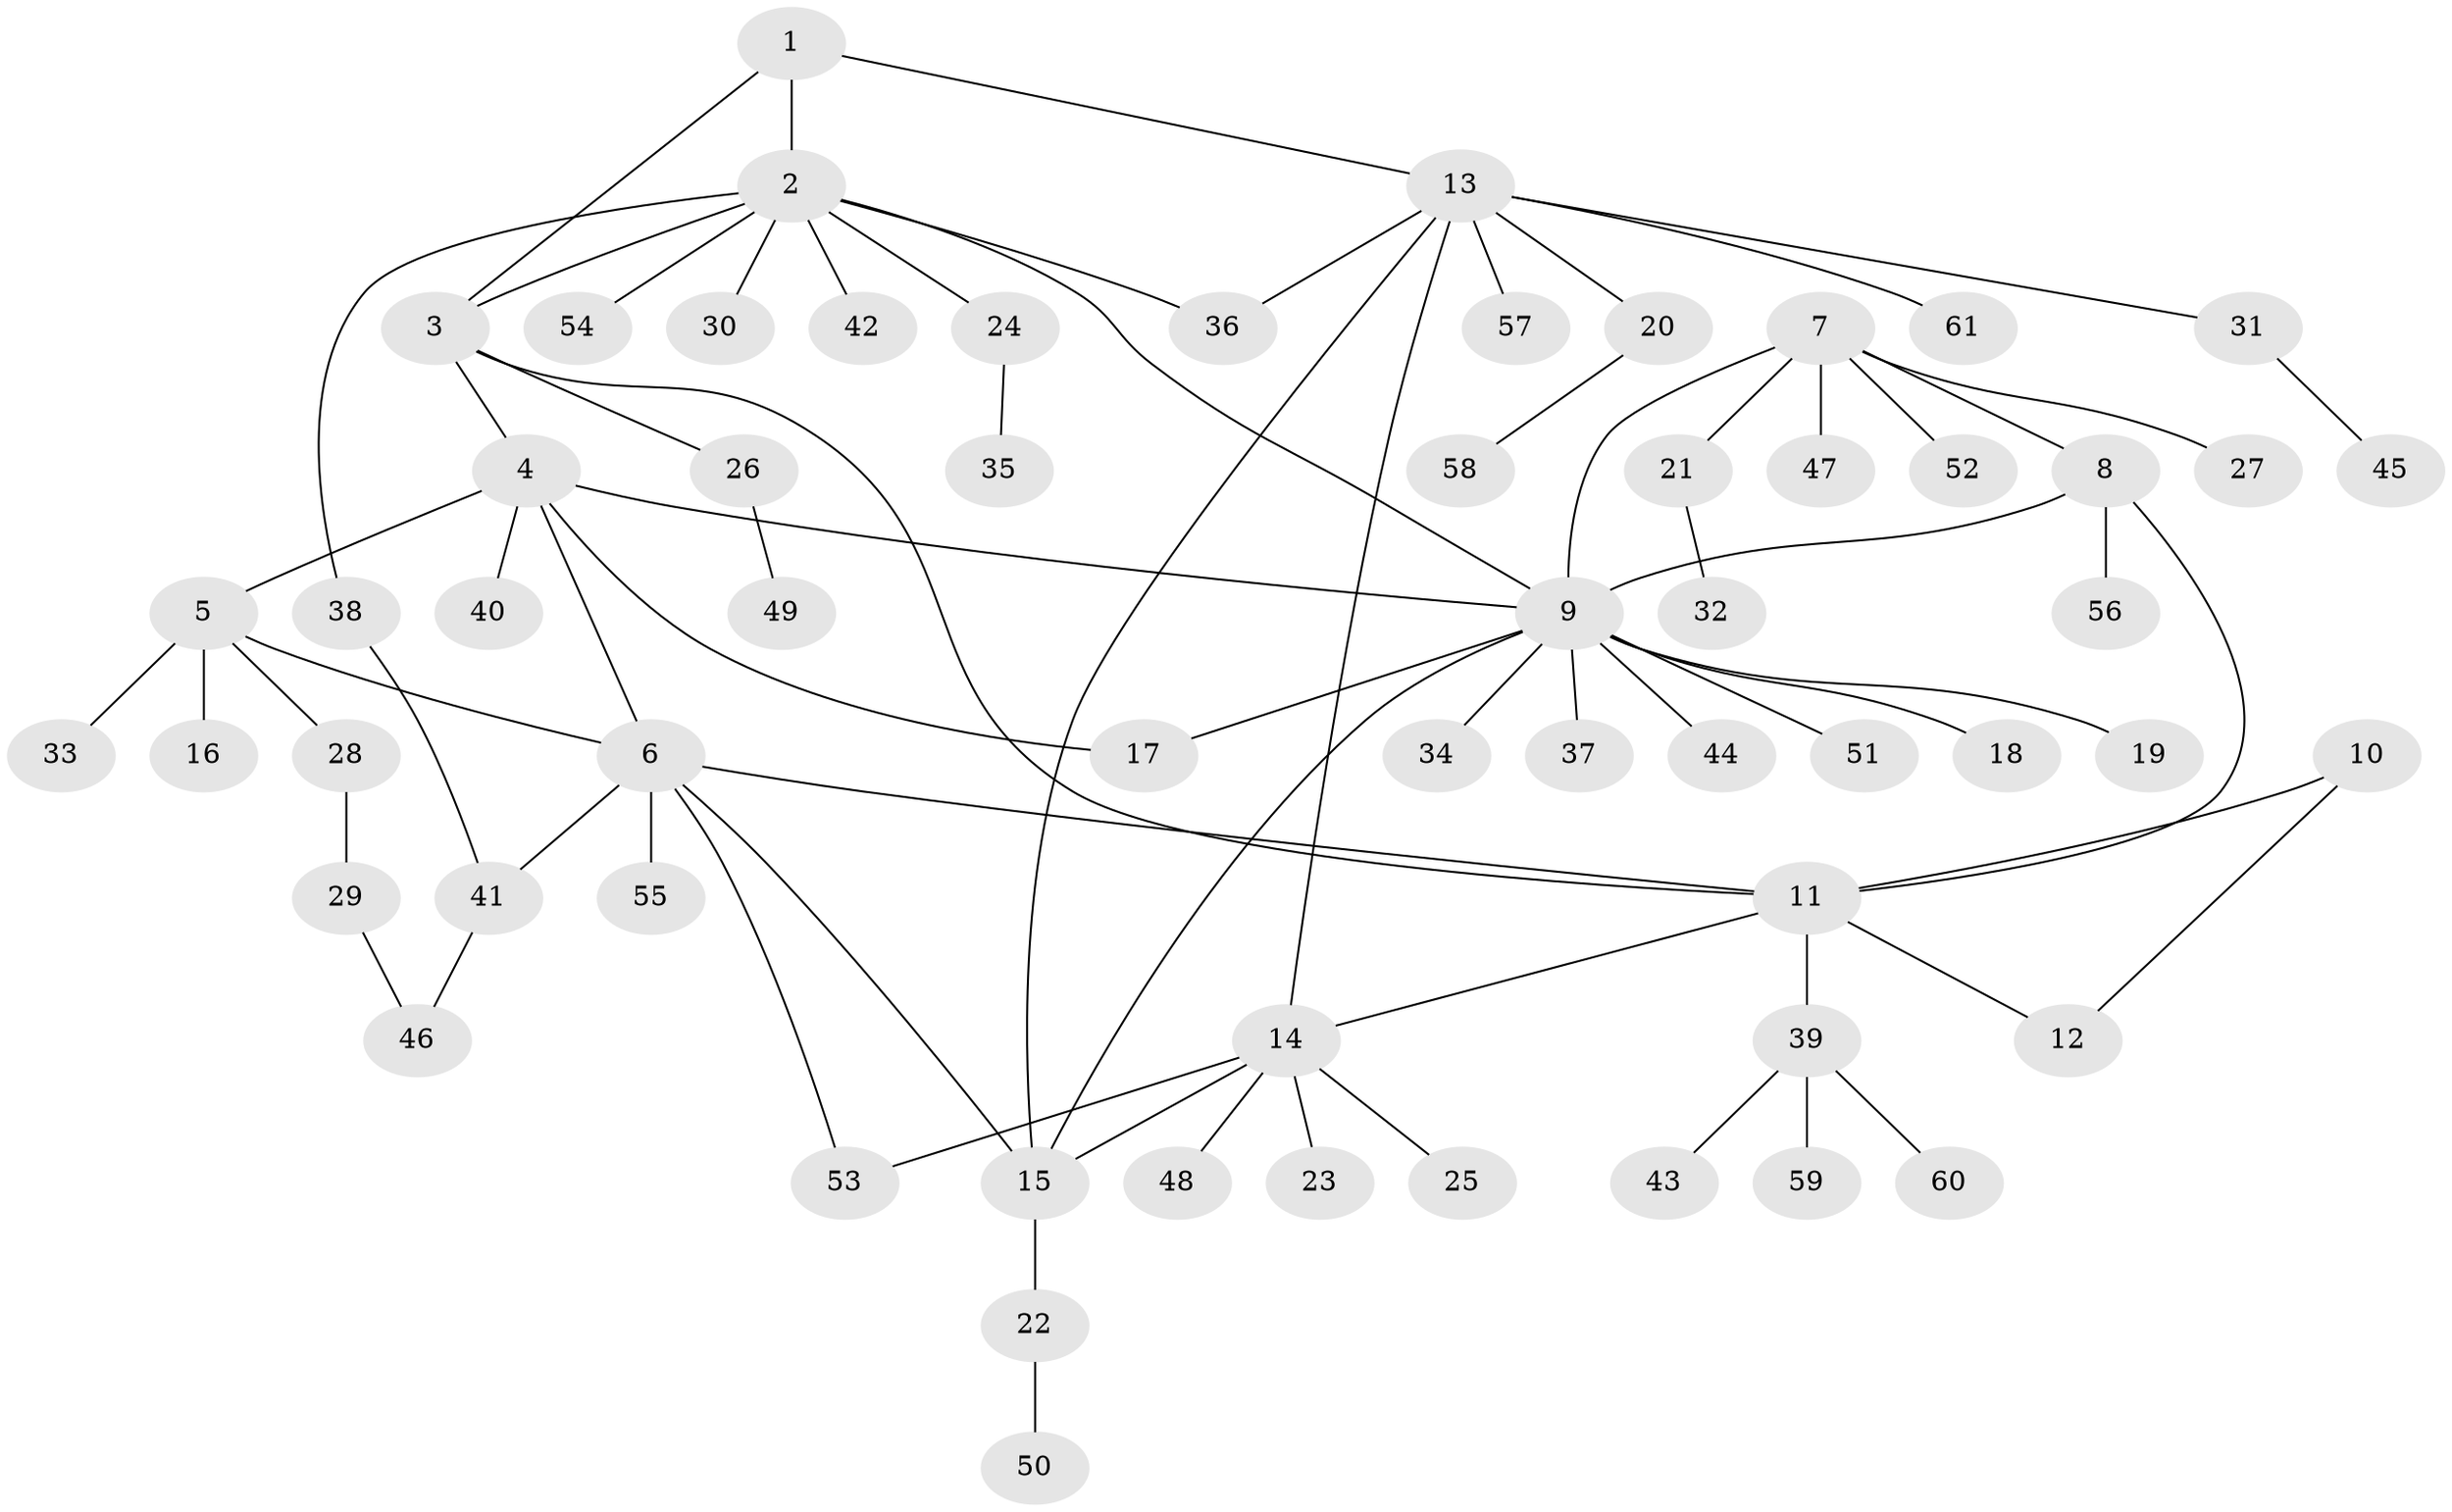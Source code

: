 // coarse degree distribution, {5: 0.07142857142857142, 7: 0.023809523809523808, 4: 0.023809523809523808, 6: 0.07142857142857142, 3: 0.07142857142857142, 10: 0.023809523809523808, 1: 0.5952380952380952, 8: 0.023809523809523808, 2: 0.09523809523809523}
// Generated by graph-tools (version 1.1) at 2025/52/02/27/25 19:52:20]
// undirected, 61 vertices, 76 edges
graph export_dot {
graph [start="1"]
  node [color=gray90,style=filled];
  1;
  2;
  3;
  4;
  5;
  6;
  7;
  8;
  9;
  10;
  11;
  12;
  13;
  14;
  15;
  16;
  17;
  18;
  19;
  20;
  21;
  22;
  23;
  24;
  25;
  26;
  27;
  28;
  29;
  30;
  31;
  32;
  33;
  34;
  35;
  36;
  37;
  38;
  39;
  40;
  41;
  42;
  43;
  44;
  45;
  46;
  47;
  48;
  49;
  50;
  51;
  52;
  53;
  54;
  55;
  56;
  57;
  58;
  59;
  60;
  61;
  1 -- 2;
  1 -- 3;
  1 -- 13;
  2 -- 3;
  2 -- 9;
  2 -- 24;
  2 -- 30;
  2 -- 36;
  2 -- 38;
  2 -- 42;
  2 -- 54;
  3 -- 4;
  3 -- 11;
  3 -- 26;
  4 -- 5;
  4 -- 6;
  4 -- 9;
  4 -- 17;
  4 -- 40;
  5 -- 6;
  5 -- 16;
  5 -- 28;
  5 -- 33;
  6 -- 11;
  6 -- 15;
  6 -- 41;
  6 -- 53;
  6 -- 55;
  7 -- 8;
  7 -- 9;
  7 -- 21;
  7 -- 27;
  7 -- 47;
  7 -- 52;
  8 -- 9;
  8 -- 11;
  8 -- 56;
  9 -- 15;
  9 -- 17;
  9 -- 18;
  9 -- 19;
  9 -- 34;
  9 -- 37;
  9 -- 44;
  9 -- 51;
  10 -- 11;
  10 -- 12;
  11 -- 12;
  11 -- 14;
  11 -- 39;
  13 -- 14;
  13 -- 15;
  13 -- 20;
  13 -- 31;
  13 -- 36;
  13 -- 57;
  13 -- 61;
  14 -- 15;
  14 -- 23;
  14 -- 25;
  14 -- 48;
  14 -- 53;
  15 -- 22;
  20 -- 58;
  21 -- 32;
  22 -- 50;
  24 -- 35;
  26 -- 49;
  28 -- 29;
  29 -- 46;
  31 -- 45;
  38 -- 41;
  39 -- 43;
  39 -- 59;
  39 -- 60;
  41 -- 46;
}
